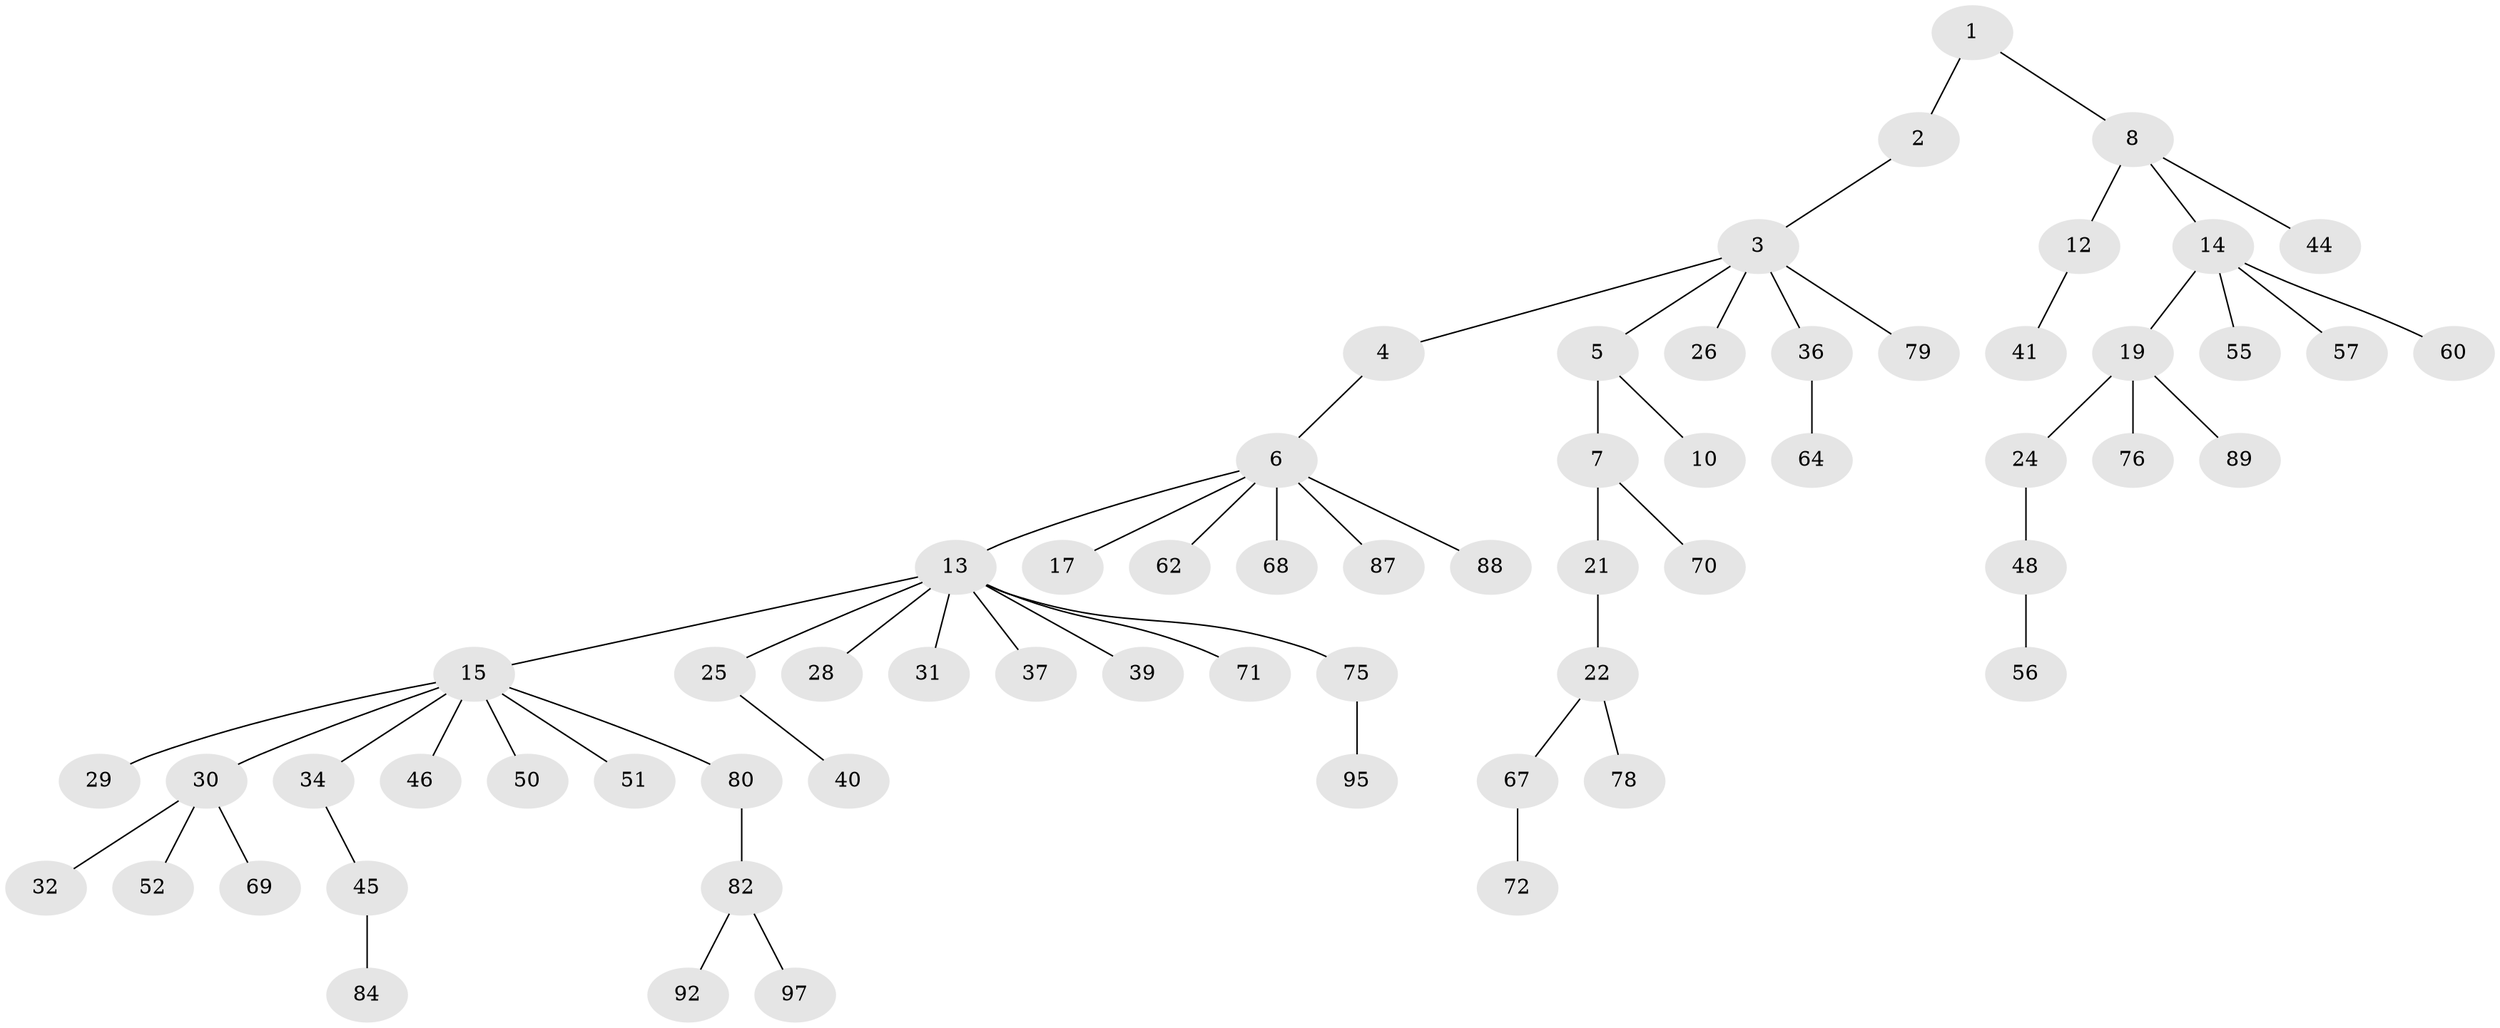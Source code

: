 // Generated by graph-tools (version 1.1) at 2025/52/02/27/25 19:52:12]
// undirected, 63 vertices, 62 edges
graph export_dot {
graph [start="1"]
  node [color=gray90,style=filled];
  1 [super="+23"];
  2 [super="+43"];
  3 [super="+33"];
  4;
  5 [super="+49"];
  6 [super="+11"];
  7 [super="+65"];
  8 [super="+9"];
  10 [super="+59"];
  12;
  13 [super="+20"];
  14 [super="+18"];
  15 [super="+16"];
  17;
  19 [super="+42"];
  21 [super="+27"];
  22 [super="+54"];
  24 [super="+35"];
  25 [super="+38"];
  26 [super="+91"];
  28;
  29;
  30 [super="+85"];
  31 [super="+83"];
  32;
  34 [super="+66"];
  36 [super="+74"];
  37;
  39;
  40 [super="+61"];
  41 [super="+53"];
  44;
  45 [super="+47"];
  46 [super="+63"];
  48 [super="+77"];
  50 [super="+81"];
  51;
  52;
  55;
  56;
  57 [super="+58"];
  60;
  62;
  64;
  67 [super="+93"];
  68;
  69;
  70;
  71;
  72 [super="+73"];
  75 [super="+94"];
  76;
  78;
  79;
  80;
  82 [super="+90"];
  84 [super="+86"];
  87 [super="+96"];
  88;
  89;
  92;
  95;
  97;
  1 -- 2;
  1 -- 8;
  2 -- 3;
  3 -- 4;
  3 -- 5;
  3 -- 26;
  3 -- 79;
  3 -- 36;
  4 -- 6;
  5 -- 7;
  5 -- 10;
  6 -- 13;
  6 -- 68;
  6 -- 88;
  6 -- 62;
  6 -- 17;
  6 -- 87;
  7 -- 21;
  7 -- 70;
  8 -- 12;
  8 -- 14;
  8 -- 44;
  12 -- 41;
  13 -- 15;
  13 -- 25;
  13 -- 28;
  13 -- 31;
  13 -- 37;
  13 -- 71;
  13 -- 75;
  13 -- 39;
  14 -- 57;
  14 -- 19;
  14 -- 60;
  14 -- 55;
  15 -- 46;
  15 -- 50;
  15 -- 80;
  15 -- 34;
  15 -- 51;
  15 -- 29;
  15 -- 30;
  19 -- 24;
  19 -- 89;
  19 -- 76;
  21 -- 22;
  22 -- 78;
  22 -- 67;
  24 -- 48;
  25 -- 40;
  30 -- 32;
  30 -- 52;
  30 -- 69;
  34 -- 45;
  36 -- 64;
  45 -- 84;
  48 -- 56;
  67 -- 72;
  75 -- 95;
  80 -- 82;
  82 -- 97;
  82 -- 92;
}
